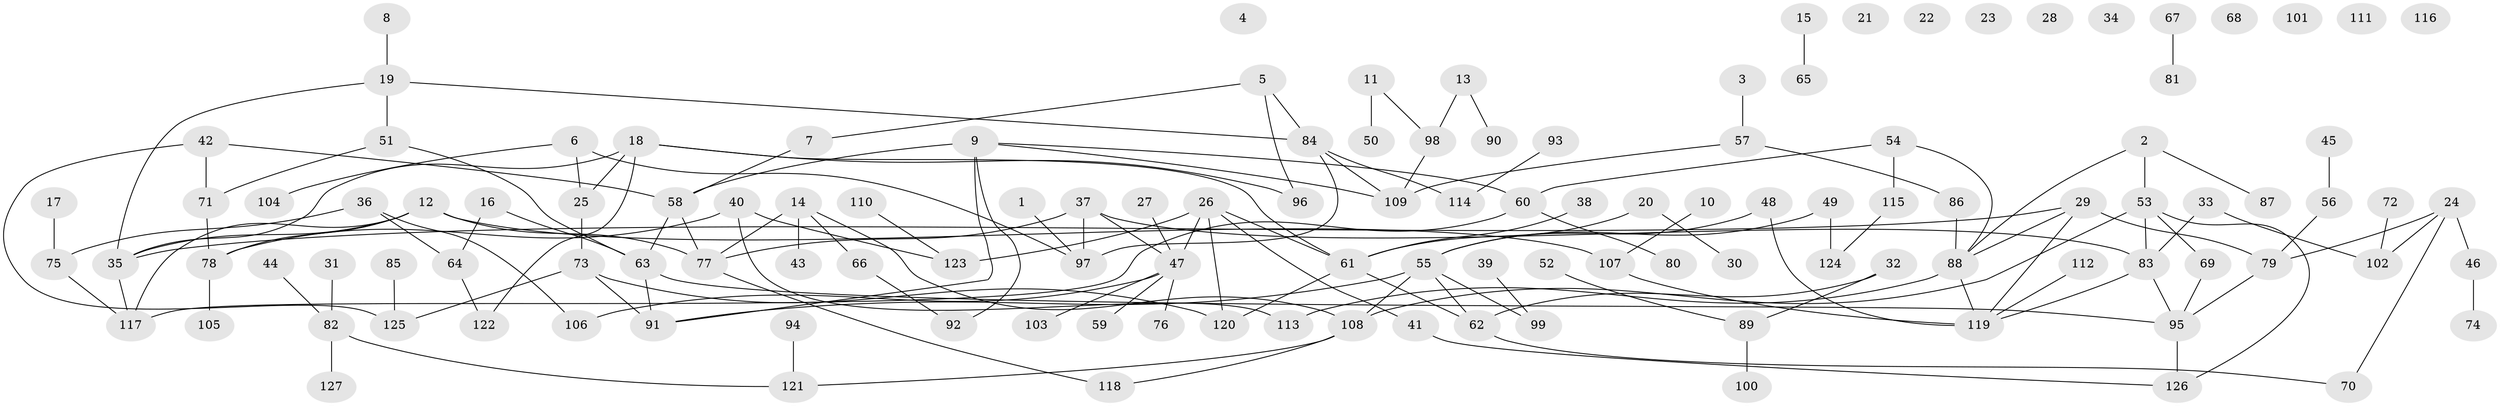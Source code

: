// Generated by graph-tools (version 1.1) at 2025/49/03/09/25 03:49:07]
// undirected, 127 vertices, 155 edges
graph export_dot {
graph [start="1"]
  node [color=gray90,style=filled];
  1;
  2;
  3;
  4;
  5;
  6;
  7;
  8;
  9;
  10;
  11;
  12;
  13;
  14;
  15;
  16;
  17;
  18;
  19;
  20;
  21;
  22;
  23;
  24;
  25;
  26;
  27;
  28;
  29;
  30;
  31;
  32;
  33;
  34;
  35;
  36;
  37;
  38;
  39;
  40;
  41;
  42;
  43;
  44;
  45;
  46;
  47;
  48;
  49;
  50;
  51;
  52;
  53;
  54;
  55;
  56;
  57;
  58;
  59;
  60;
  61;
  62;
  63;
  64;
  65;
  66;
  67;
  68;
  69;
  70;
  71;
  72;
  73;
  74;
  75;
  76;
  77;
  78;
  79;
  80;
  81;
  82;
  83;
  84;
  85;
  86;
  87;
  88;
  89;
  90;
  91;
  92;
  93;
  94;
  95;
  96;
  97;
  98;
  99;
  100;
  101;
  102;
  103;
  104;
  105;
  106;
  107;
  108;
  109;
  110;
  111;
  112;
  113;
  114;
  115;
  116;
  117;
  118;
  119;
  120;
  121;
  122;
  123;
  124;
  125;
  126;
  127;
  1 -- 97;
  2 -- 53;
  2 -- 87;
  2 -- 88;
  3 -- 57;
  5 -- 7;
  5 -- 84;
  5 -- 96;
  6 -- 25;
  6 -- 97;
  6 -- 104;
  7 -- 58;
  8 -- 19;
  9 -- 58;
  9 -- 60;
  9 -- 91;
  9 -- 92;
  9 -- 109;
  10 -- 107;
  11 -- 50;
  11 -- 98;
  12 -- 35;
  12 -- 77;
  12 -- 78;
  12 -- 107;
  12 -- 117;
  13 -- 90;
  13 -- 98;
  14 -- 43;
  14 -- 66;
  14 -- 77;
  14 -- 108;
  15 -- 65;
  16 -- 63;
  16 -- 64;
  17 -- 75;
  18 -- 25;
  18 -- 35;
  18 -- 61;
  18 -- 96;
  18 -- 122;
  19 -- 35;
  19 -- 51;
  19 -- 84;
  20 -- 30;
  20 -- 61;
  24 -- 46;
  24 -- 70;
  24 -- 79;
  24 -- 102;
  25 -- 73;
  26 -- 41;
  26 -- 47;
  26 -- 61;
  26 -- 120;
  26 -- 123;
  27 -- 47;
  29 -- 35;
  29 -- 79;
  29 -- 88;
  29 -- 119;
  31 -- 82;
  32 -- 62;
  32 -- 89;
  33 -- 83;
  33 -- 102;
  35 -- 117;
  36 -- 64;
  36 -- 75;
  36 -- 106;
  37 -- 47;
  37 -- 77;
  37 -- 83;
  37 -- 97;
  38 -- 61;
  39 -- 99;
  40 -- 78;
  40 -- 113;
  40 -- 123;
  41 -- 126;
  42 -- 58;
  42 -- 71;
  42 -- 125;
  44 -- 82;
  45 -- 56;
  46 -- 74;
  47 -- 59;
  47 -- 76;
  47 -- 103;
  47 -- 106;
  48 -- 55;
  48 -- 119;
  49 -- 55;
  49 -- 124;
  51 -- 63;
  51 -- 71;
  52 -- 89;
  53 -- 69;
  53 -- 83;
  53 -- 108;
  53 -- 126;
  54 -- 60;
  54 -- 88;
  54 -- 115;
  55 -- 62;
  55 -- 91;
  55 -- 99;
  55 -- 108;
  56 -- 79;
  57 -- 86;
  57 -- 109;
  58 -- 63;
  58 -- 77;
  60 -- 80;
  60 -- 117;
  61 -- 62;
  61 -- 120;
  62 -- 70;
  63 -- 91;
  63 -- 95;
  64 -- 122;
  66 -- 92;
  67 -- 81;
  69 -- 95;
  71 -- 78;
  72 -- 102;
  73 -- 91;
  73 -- 120;
  73 -- 125;
  75 -- 117;
  77 -- 118;
  78 -- 105;
  79 -- 95;
  82 -- 121;
  82 -- 127;
  83 -- 95;
  83 -- 119;
  84 -- 97;
  84 -- 109;
  84 -- 114;
  85 -- 125;
  86 -- 88;
  88 -- 113;
  88 -- 119;
  89 -- 100;
  93 -- 114;
  94 -- 121;
  95 -- 126;
  98 -- 109;
  107 -- 119;
  108 -- 118;
  108 -- 121;
  110 -- 123;
  112 -- 119;
  115 -- 124;
}
